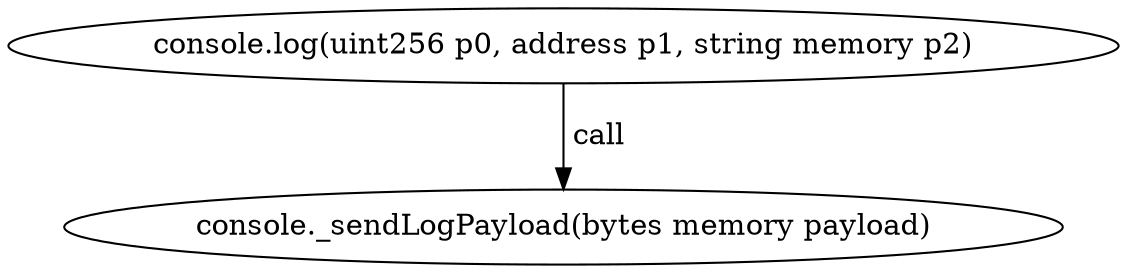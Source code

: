 digraph "" {
	graph [bb="0,0,445.29,124.8"];
	node [label="\N"];
	"console.log(uint256 p0, address p1, string memory p2)"	 [height=0.5,
		pos="222.65,106.8",
		width=6.1846];
	"console._sendLogPayload(bytes memory payload)"	 [height=0.5,
		pos="222.65,18",
		width=5.7372];
	"console.log(uint256 p0, address p1, string memory p2)" -> "console._sendLogPayload(bytes memory payload)" [key=call,
	label=" call",
	lp="234.5,62.4",
	pos="e,222.65,36.072 222.65,88.401 222.65,76.295 222.65,60.208 222.65,46.467"];
}
digraph "" {
	graph [bb="0,0,445.29,124.8"];
	node [label="\N"];
	"console.log(uint256 p0, address p1, string memory p2)"	 [height=0.5,
		pos="222.65,106.8",
		width=6.1846];
	"console._sendLogPayload(bytes memory payload)"	 [height=0.5,
		pos="222.65,18",
		width=5.7372];
	"console.log(uint256 p0, address p1, string memory p2)" -> "console._sendLogPayload(bytes memory payload)" [key=call,
	label=" call",
	lp="234.5,62.4",
	pos="e,222.65,36.072 222.65,88.401 222.65,76.295 222.65,60.208 222.65,46.467"];
}

